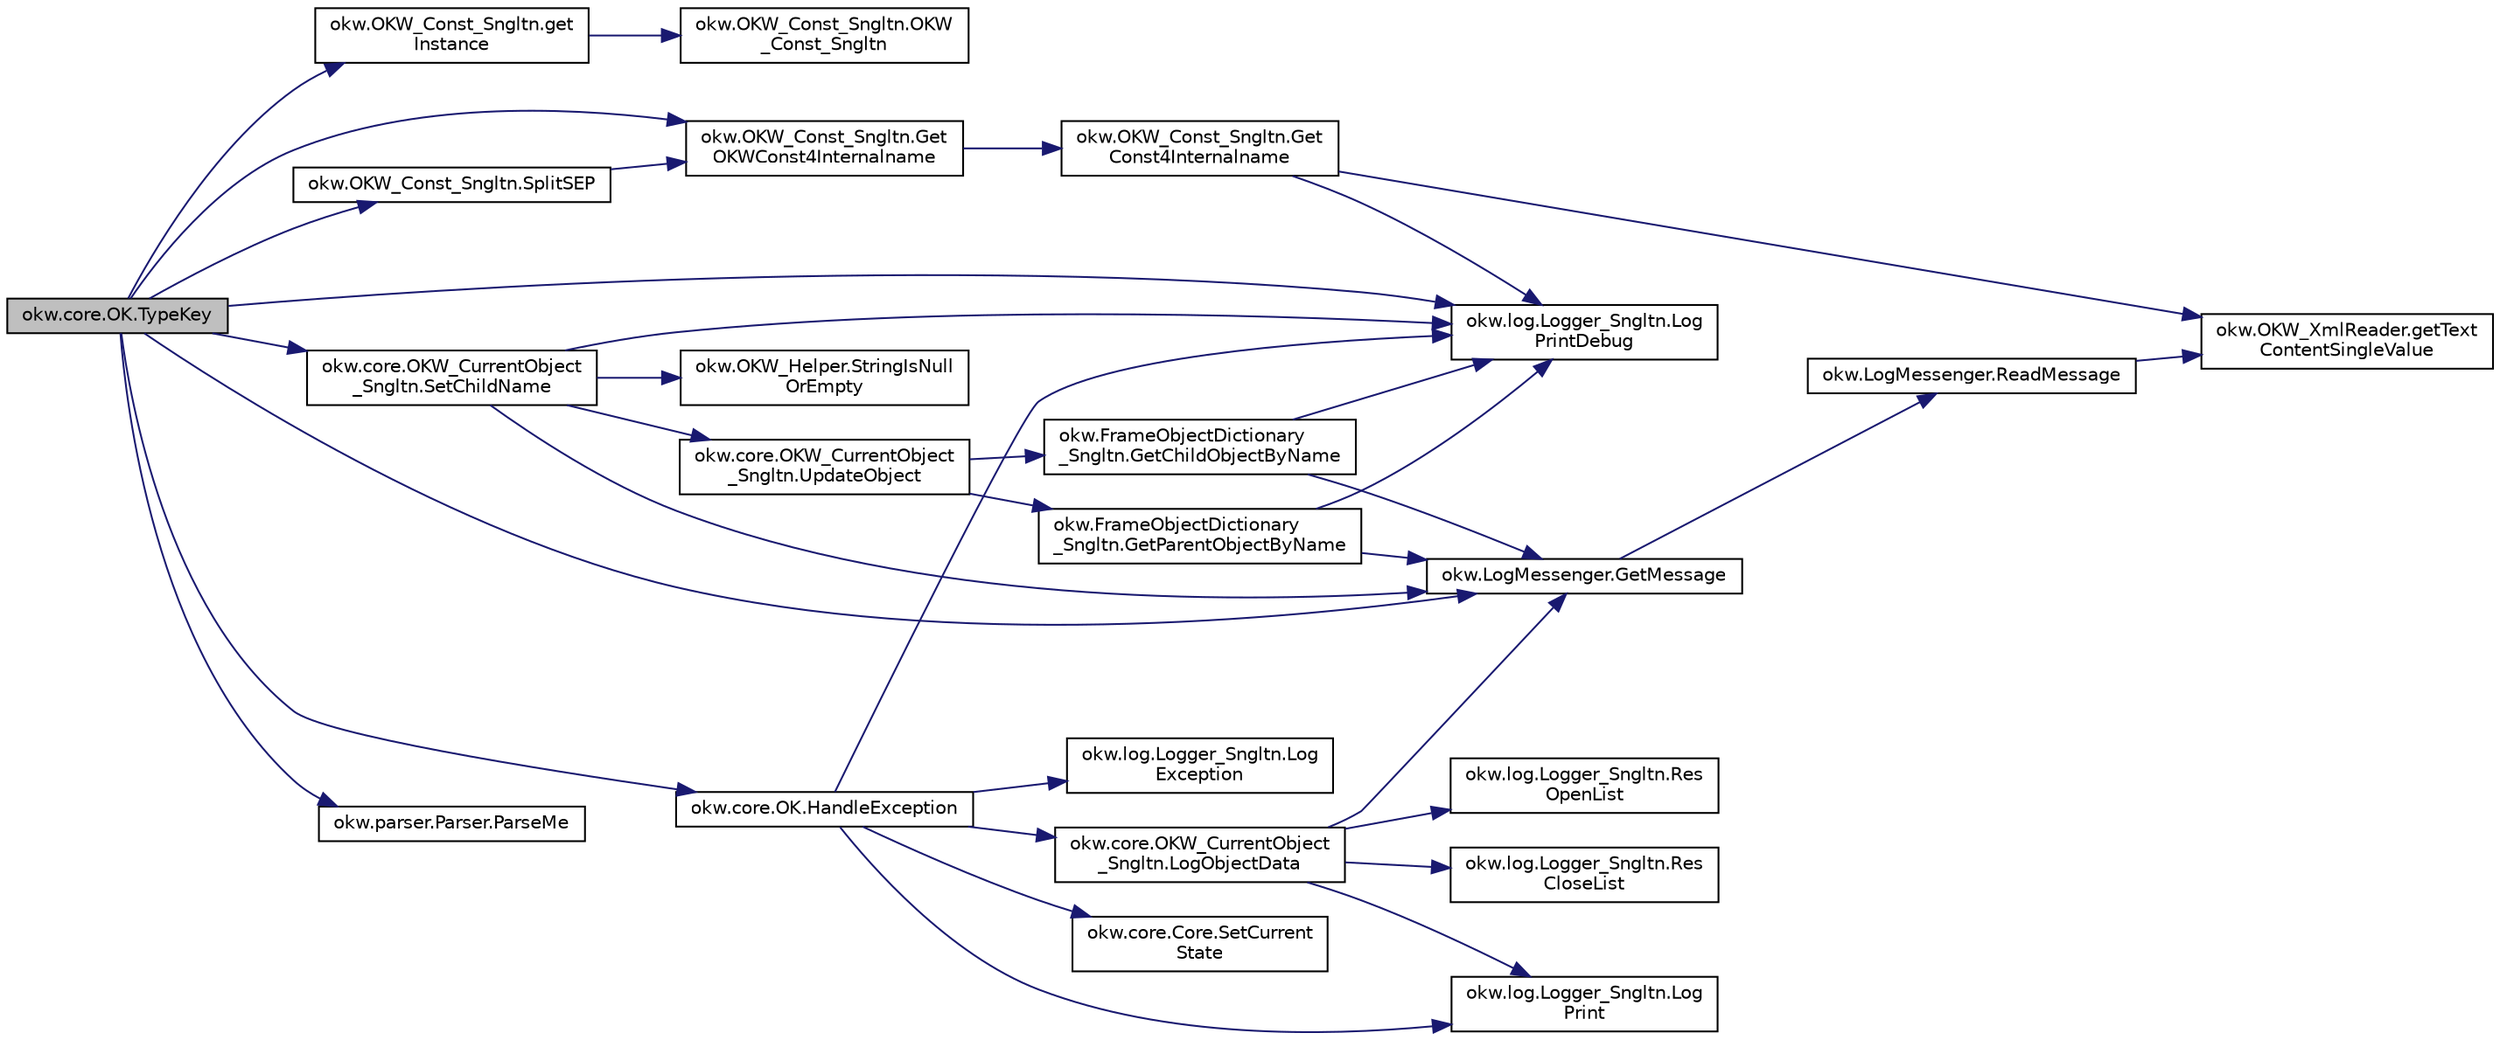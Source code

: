 digraph "okw.core.OK.TypeKey"
{
 // INTERACTIVE_SVG=YES
  edge [fontname="Helvetica",fontsize="10",labelfontname="Helvetica",labelfontsize="10"];
  node [fontname="Helvetica",fontsize="10",shape=record];
  rankdir="LR";
  Node761 [label="okw.core.OK.TypeKey",height=0.2,width=0.4,color="black", fillcolor="grey75", style="filled", fontcolor="black"];
  Node761 -> Node762 [color="midnightblue",fontsize="10",style="solid",fontname="Helvetica"];
  Node762 [label="okw.OKW_Const_Sngltn.get\lInstance",height=0.2,width=0.4,color="black", fillcolor="white", style="filled",URL="$classokw_1_1_o_k_w___const___sngltn.html#afdb8f095b58cbd870dbb8eb353e3b0bf",tooltip="Holt die einzige Instanz dieser Klasse. "];
  Node762 -> Node763 [color="midnightblue",fontsize="10",style="solid",fontname="Helvetica"];
  Node763 [label="okw.OKW_Const_Sngltn.OKW\l_Const_Sngltn",height=0.2,width=0.4,color="black", fillcolor="white", style="filled",URL="$classokw_1_1_o_k_w___const___sngltn.html#a8404c43fc549df30d37c369c7d6e89ae",tooltip="Privater Konstruktor ohne Parameter im Entwurfsmuster Singelton initialisiert die Klasse OKW_Const..."];
  Node761 -> Node764 [color="midnightblue",fontsize="10",style="solid",fontname="Helvetica"];
  Node764 [label="okw.OKW_Const_Sngltn.Get\lOKWConst4Internalname",height=0.2,width=0.4,color="black", fillcolor="white", style="filled",URL="$classokw_1_1_o_k_w___const___sngltn.html#a02c05c79f7ea6e862a81a64ce23941fd",tooltip="Methode ermittelt für Internalname und der aktuell eingestellten Sprache den Wert für OKWConst..."];
  Node764 -> Node765 [color="midnightblue",fontsize="10",style="solid",fontname="Helvetica"];
  Node765 [label="okw.OKW_Const_Sngltn.Get\lConst4Internalname",height=0.2,width=0.4,color="black", fillcolor="white", style="filled",URL="$classokw_1_1_o_k_w___const___sngltn.html#a51cde06bf07e855ba4d69ff36b9a27f7",tooltip="Methode ermittelt für Internalname und der aktuell eingestellten Sprache den Wert für Const..."];
  Node765 -> Node766 [color="midnightblue",fontsize="10",style="solid",fontname="Helvetica"];
  Node766 [label="okw.log.Logger_Sngltn.Log\lPrintDebug",height=0.2,width=0.4,color="black", fillcolor="white", style="filled",URL="$classokw_1_1log_1_1_logger___sngltn.html#a313f97c79ba4662d9daaf7f537dd02f4",tooltip="Loggt eine Nachricht. "];
  Node765 -> Node767 [color="midnightblue",fontsize="10",style="solid",fontname="Helvetica"];
  Node767 [label="okw.OKW_XmlReader.getText\lContentSingleValue",height=0.2,width=0.4,color="black", fillcolor="white", style="filled",URL="$classokw_1_1_o_k_w___xml_reader.html#ab920b5335a2e1429c14cc5f8e79f39eb",tooltip="Lies den TextContent eines Tag. "];
  Node761 -> Node766 [color="midnightblue",fontsize="10",style="solid",fontname="Helvetica"];
  Node761 -> Node768 [color="midnightblue",fontsize="10",style="solid",fontname="Helvetica"];
  Node768 [label="okw.LogMessenger.GetMessage",height=0.2,width=0.4,color="black", fillcolor="white", style="filled",URL="$classokw_1_1_log_messenger.html#af225d1f037d47b3b085175c09d78bdd2",tooltip="Holt die Log-Meldung für MethodeNmae/Textkey ohne weitere Parameter. "];
  Node768 -> Node769 [color="midnightblue",fontsize="10",style="solid",fontname="Helvetica"];
  Node769 [label="okw.LogMessenger.ReadMessage",height=0.2,width=0.4,color="black", fillcolor="white", style="filled",URL="$classokw_1_1_log_messenger.html#a530cd6ab82ec82a04206a2e976ec06e3",tooltip="Interne Kernfunktion holt die Log-Meldung mit Platzhaltern aus der XML-Datei. "];
  Node769 -> Node767 [color="midnightblue",fontsize="10",style="solid",fontname="Helvetica"];
  Node761 -> Node770 [color="midnightblue",fontsize="10",style="solid",fontname="Helvetica"];
  Node770 [label="okw.OKW_Const_Sngltn.SplitSEP",height=0.2,width=0.4,color="black", fillcolor="white", style="filled",URL="$classokw_1_1_o_k_w___const___sngltn.html#a3851ae4f27e2ae512749767b86b3fc13",tooltip="Methode trennt einen String und wandelt diesen in einen ListString um. "];
  Node770 -> Node764 [color="midnightblue",fontsize="10",style="solid",fontname="Helvetica"];
  Node761 -> Node771 [color="midnightblue",fontsize="10",style="solid",fontname="Helvetica"];
  Node771 [label="okw.parser.Parser.ParseMe",height=0.2,width=0.4,color="black", fillcolor="white", style="filled",URL="$classokw_1_1parser_1_1_parser.html#a46afb901847316c744413ce473ecada3",tooltip="Parst einen _List&lt string&gt, ersetzt die Parser-Schlüsslewörter durch Werte. "];
  Node761 -> Node772 [color="midnightblue",fontsize="10",style="solid",fontname="Helvetica"];
  Node772 [label="okw.core.OKW_CurrentObject\l_Sngltn.SetChildName",height=0.2,width=0.4,color="black", fillcolor="white", style="filled",URL="$classokw_1_1core_1_1_o_k_w___current_object___sngltn.html#aaf87c468ae2476e28fe8a4fb8f996277",tooltip="Setzt das Kindobjekt. "];
  Node772 -> Node766 [color="midnightblue",fontsize="10",style="solid",fontname="Helvetica"];
  Node772 -> Node768 [color="midnightblue",fontsize="10",style="solid",fontname="Helvetica"];
  Node772 -> Node773 [color="midnightblue",fontsize="10",style="solid",fontname="Helvetica"];
  Node773 [label="okw.OKW_Helper.StringIsNull\lOrEmpty",height=0.2,width=0.4,color="black", fillcolor="white", style="filled",URL="$classokw_1_1_o_k_w___helper.html#ac042a51d58d56ede78ecff1b082f72f3",tooltip="Prüft ob der gegeben String fpsStrin null oder leer (\"\") ist. "];
  Node772 -> Node774 [color="midnightblue",fontsize="10",style="solid",fontname="Helvetica"];
  Node774 [label="okw.core.OKW_CurrentObject\l_Sngltn.UpdateObject",height=0.2,width=0.4,color="black", fillcolor="white", style="filled",URL="$classokw_1_1core_1_1_o_k_w___current_object___sngltn.html#ae9a94a0fbfc07ca5f94e2acf44abee3a",tooltip="Methode aktualisert zwei Werte: "];
  Node774 -> Node775 [color="midnightblue",fontsize="10",style="solid",fontname="Helvetica"];
  Node775 [label="okw.FrameObjectDictionary\l_Sngltn.GetParentObjectByName",height=0.2,width=0.4,color="black", fillcolor="white", style="filled",URL="$classokw_1_1_frame_object_dictionary___sngltn.html#ad8f8fa2d1e817d6390238be819f0fc35",tooltip="Die Methode liefert das Frame-Object des gegebenen FN eines Fensterobjektes zurück. "];
  Node775 -> Node766 [color="midnightblue",fontsize="10",style="solid",fontname="Helvetica"];
  Node775 -> Node768 [color="midnightblue",fontsize="10",style="solid",fontname="Helvetica"];
  Node774 -> Node776 [color="midnightblue",fontsize="10",style="solid",fontname="Helvetica"];
  Node776 [label="okw.FrameObjectDictionary\l_Sngltn.GetChildObjectByName",height=0.2,width=0.4,color="black", fillcolor="white", style="filled",URL="$classokw_1_1_frame_object_dictionary___sngltn.html#ad6907b6c5e325dcb48932a56aefdbd38",tooltip="Die Methode liefert das Objekt des gegebenen Kindobjekttests zurück. "];
  Node776 -> Node766 [color="midnightblue",fontsize="10",style="solid",fontname="Helvetica"];
  Node776 -> Node768 [color="midnightblue",fontsize="10",style="solid",fontname="Helvetica"];
  Node761 -> Node777 [color="midnightblue",fontsize="10",style="solid",fontname="Helvetica"];
  Node777 [label="okw.core.OK.HandleException",height=0.2,width=0.4,color="black", fillcolor="white", style="filled",URL="$classokw_1_1core_1_1_o_k.html#a1d020010a639b1aba44f93f4d046611d",tooltip="Zentrale Exception-Behandlung. "];
  Node777 -> Node778 [color="midnightblue",fontsize="10",style="solid",fontname="Helvetica"];
  Node778 [label="okw.log.Logger_Sngltn.Log\lPrint",height=0.2,width=0.4,color="black", fillcolor="white", style="filled",URL="$classokw_1_1log_1_1_logger___sngltn.html#a8ebceaddd6cc6963ddb8e08c72ea808c",tooltip="LogPrint Function: Prints the values of expressions to the results file. "];
  Node777 -> Node779 [color="midnightblue",fontsize="10",style="solid",fontname="Helvetica"];
  Node779 [label="okw.log.Logger_Sngltn.Log\lException",height=0.2,width=0.4,color="black", fillcolor="white", style="filled",URL="$classokw_1_1log_1_1_logger___sngltn.html#aa29d396a2b9df1ac57079d777c548181",tooltip="LogException Function: Logs a Script Exception to the results file. "];
  Node777 -> Node766 [color="midnightblue",fontsize="10",style="solid",fontname="Helvetica"];
  Node777 -> Node780 [color="midnightblue",fontsize="10",style="solid",fontname="Helvetica"];
  Node780 [label="okw.core.OKW_CurrentObject\l_Sngltn.LogObjectData",height=0.2,width=0.4,color="black", fillcolor="white", style="filled",URL="$classokw_1_1core_1_1_o_k_w___current_object___sngltn.html#a01b48f2c86a2f91909143ee9063dfd86",tooltip="Methode gibt alle wichtigen Informationen zum aktuellen Objekt aus. "];
  Node780 -> Node781 [color="midnightblue",fontsize="10",style="solid",fontname="Helvetica"];
  Node781 [label="okw.log.Logger_Sngltn.Res\lOpenList",height=0.2,width=0.4,color="black", fillcolor="white", style="filled",URL="$classokw_1_1log_1_1_logger___sngltn.html#ab4fc711bb4c754f251372ff3b14ab9c9",tooltip="Creates a new hierarchical level in the results file. "];
  Node780 -> Node778 [color="midnightblue",fontsize="10",style="solid",fontname="Helvetica"];
  Node780 -> Node768 [color="midnightblue",fontsize="10",style="solid",fontname="Helvetica"];
  Node780 -> Node782 [color="midnightblue",fontsize="10",style="solid",fontname="Helvetica"];
  Node782 [label="okw.log.Logger_Sngltn.Res\lCloseList",height=0.2,width=0.4,color="black", fillcolor="white", style="filled",URL="$classokw_1_1log_1_1_logger___sngltn.html#a9b54104f7e0b4c0a473877b19dfaed56",tooltip="Closes a hierarchical level in the results file that was opened with ResOpenList. ..."];
  Node777 -> Node783 [color="midnightblue",fontsize="10",style="solid",fontname="Helvetica"];
  Node783 [label="okw.core.Core.SetCurrent\lState",height=0.2,width=0.4,color="black", fillcolor="white", style="filled",URL="$classokw_1_1core_1_1_core.html#aafe6e3d88e810dabf350b37058d4af97",tooltip="Setter zum Setzen des aktuellen Zustandes. "];
}
